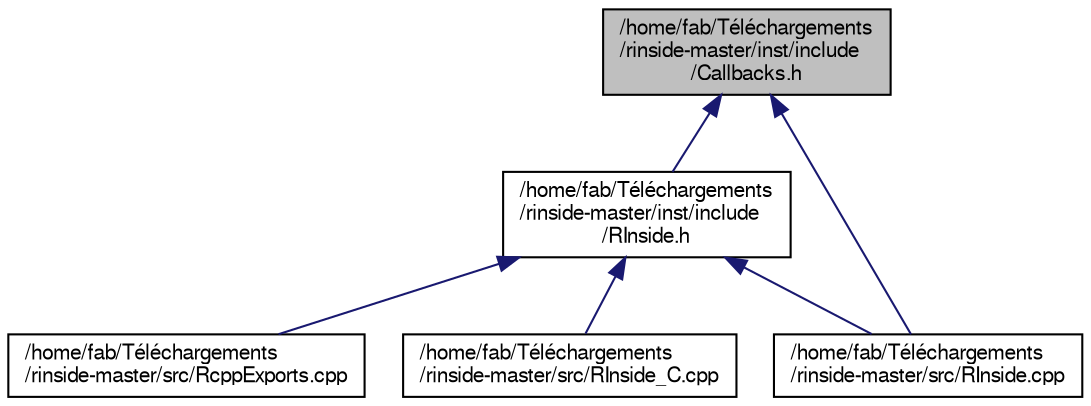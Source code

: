 digraph "/home/fab/Téléchargements/rinside-master/inst/include/Callbacks.h"
{
 // LATEX_PDF_SIZE
  bgcolor="transparent";
  edge [fontname="FreeSans",fontsize="10",labelfontname="FreeSans",labelfontsize="10"];
  node [fontname="FreeSans",fontsize="10",shape=record];
  Node1 [label="/home/fab/Téléchargements\l/rinside-master/inst/include\l/Callbacks.h",height=0.2,width=0.4,color="black", fillcolor="grey75", style="filled", fontcolor="black",tooltip=" "];
  Node1 -> Node2 [dir="back",color="midnightblue",fontsize="10",style="solid",fontname="FreeSans"];
  Node2 [label="/home/fab/Téléchargements\l/rinside-master/inst/include\l/RInside.h",height=0.2,width=0.4,color="black",URL="$RInside_8h.html",tooltip=" "];
  Node2 -> Node3 [dir="back",color="midnightblue",fontsize="10",style="solid",fontname="FreeSans"];
  Node3 [label="/home/fab/Téléchargements\l/rinside-master/src/RcppExports.cpp",height=0.2,width=0.4,color="black",URL="$RcppExports_8cpp.html",tooltip=" "];
  Node2 -> Node4 [dir="back",color="midnightblue",fontsize="10",style="solid",fontname="FreeSans"];
  Node4 [label="/home/fab/Téléchargements\l/rinside-master/src/RInside.cpp",height=0.2,width=0.4,color="black",URL="$RInside_8cpp.html",tooltip=" "];
  Node2 -> Node5 [dir="back",color="midnightblue",fontsize="10",style="solid",fontname="FreeSans"];
  Node5 [label="/home/fab/Téléchargements\l/rinside-master/src/RInside_C.cpp",height=0.2,width=0.4,color="black",URL="$RInside__C_8cpp.html",tooltip=" "];
  Node1 -> Node4 [dir="back",color="midnightblue",fontsize="10",style="solid",fontname="FreeSans"];
}

